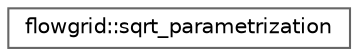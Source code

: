 digraph "Graphical Class Hierarchy"
{
 // INTERACTIVE_SVG=YES
 // LATEX_PDF_SIZE
  bgcolor="transparent";
  edge [fontname=Helvetica,fontsize=10,labelfontname=Helvetica,labelfontsize=10];
  node [fontname=Helvetica,fontsize=10,shape=box,height=0.2,width=0.4];
  rankdir="LR";
  Node0 [id="Node000000",label="flowgrid::sqrt_parametrization",height=0.2,width=0.4,color="grey40", fillcolor="white", style="filled",URL="$d9/d72/classflowgrid_1_1sqrt__parametrization.html",tooltip=" "];
}
